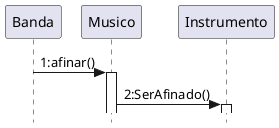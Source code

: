 @startuml AfinarInstrumentos
participant Banda order 10
participant Musico order 20
participant Instrumento order 30
skinparam style strictuml
Banda->Musico++: 1:afinar()
Musico->Instrumento++: 2:SerAfinado()
@enduml